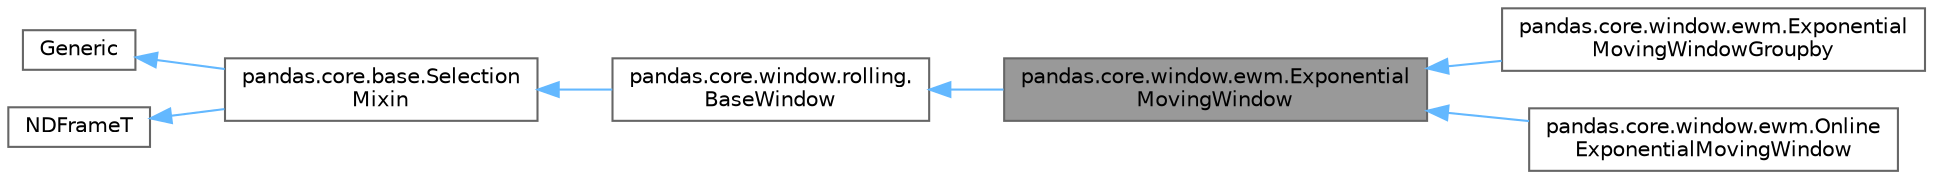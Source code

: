 digraph "pandas.core.window.ewm.ExponentialMovingWindow"
{
 // LATEX_PDF_SIZE
  bgcolor="transparent";
  edge [fontname=Helvetica,fontsize=10,labelfontname=Helvetica,labelfontsize=10];
  node [fontname=Helvetica,fontsize=10,shape=box,height=0.2,width=0.4];
  rankdir="LR";
  Node1 [id="Node000001",label="pandas.core.window.ewm.Exponential\lMovingWindow",height=0.2,width=0.4,color="gray40", fillcolor="grey60", style="filled", fontcolor="black",tooltip=" "];
  Node2 -> Node1 [id="edge7_Node000001_Node000002",dir="back",color="steelblue1",style="solid",tooltip=" "];
  Node2 [id="Node000002",label="pandas.core.window.rolling.\lBaseWindow",height=0.2,width=0.4,color="gray40", fillcolor="white", style="filled",URL="$classpandas_1_1core_1_1window_1_1rolling_1_1BaseWindow.html",tooltip=" "];
  Node3 -> Node2 [id="edge8_Node000002_Node000003",dir="back",color="steelblue1",style="solid",tooltip=" "];
  Node3 [id="Node000003",label="pandas.core.base.Selection\lMixin",height=0.2,width=0.4,color="gray40", fillcolor="white", style="filled",URL="$classpandas_1_1core_1_1base_1_1SelectionMixin.html",tooltip=" "];
  Node4 -> Node3 [id="edge9_Node000003_Node000004",dir="back",color="steelblue1",style="solid",tooltip=" "];
  Node4 [id="Node000004",label="Generic",height=0.2,width=0.4,color="gray40", fillcolor="white", style="filled",tooltip=" "];
  Node5 -> Node3 [id="edge10_Node000003_Node000005",dir="back",color="steelblue1",style="solid",tooltip=" "];
  Node5 [id="Node000005",label="NDFrameT",height=0.2,width=0.4,color="gray40", fillcolor="white", style="filled",tooltip=" "];
  Node1 -> Node6 [id="edge11_Node000001_Node000006",dir="back",color="steelblue1",style="solid",tooltip=" "];
  Node6 [id="Node000006",label="pandas.core.window.ewm.Exponential\lMovingWindowGroupby",height=0.2,width=0.4,color="gray40", fillcolor="white", style="filled",URL="$classpandas_1_1core_1_1window_1_1ewm_1_1ExponentialMovingWindowGroupby.html",tooltip=" "];
  Node1 -> Node7 [id="edge12_Node000001_Node000007",dir="back",color="steelblue1",style="solid",tooltip=" "];
  Node7 [id="Node000007",label="pandas.core.window.ewm.Online\lExponentialMovingWindow",height=0.2,width=0.4,color="gray40", fillcolor="white", style="filled",URL="$classpandas_1_1core_1_1window_1_1ewm_1_1OnlineExponentialMovingWindow.html",tooltip=" "];
}
